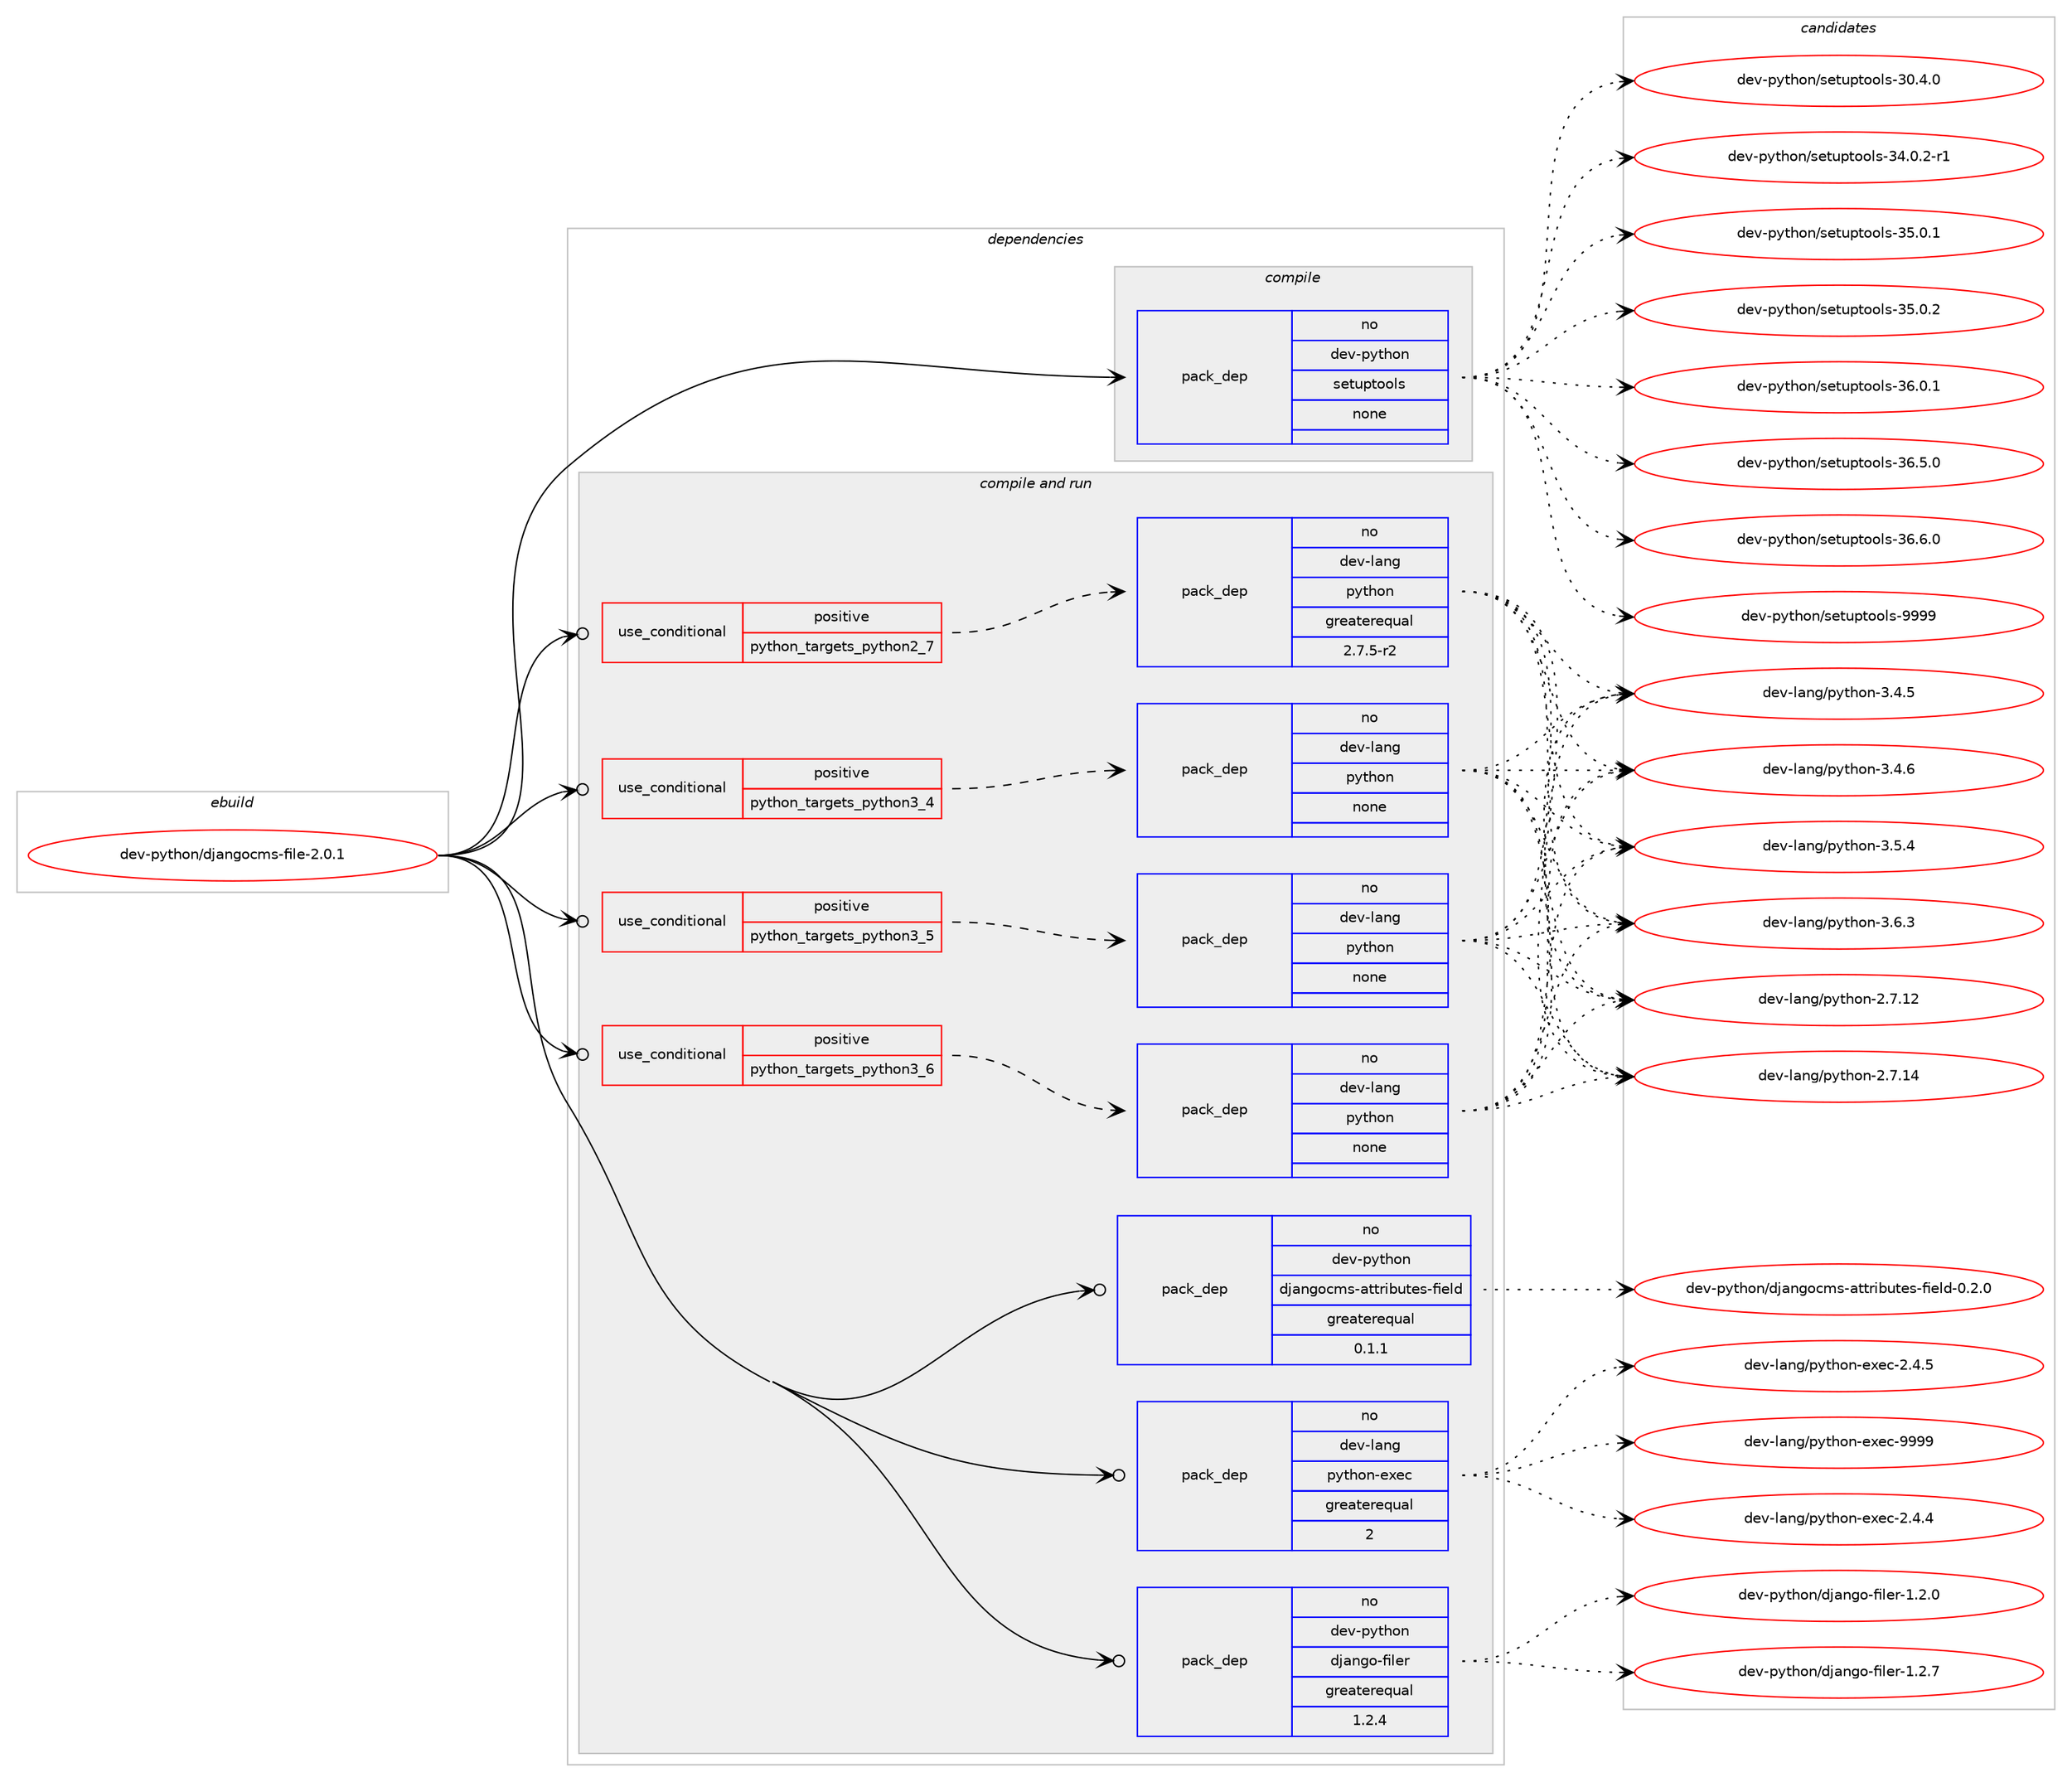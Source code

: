 digraph prolog {

# *************
# Graph options
# *************

newrank=true;
concentrate=true;
compound=true;
graph [rankdir=LR,fontname=Helvetica,fontsize=10,ranksep=1.5];#, ranksep=2.5, nodesep=0.2];
edge  [arrowhead=vee];
node  [fontname=Helvetica,fontsize=10];

# **********
# The ebuild
# **********

subgraph cluster_leftcol {
color=gray;
rank=same;
label=<<i>ebuild</i>>;
id [label="dev-python/djangocms-file-2.0.1", color=red, width=4, href="../dev-python/djangocms-file-2.0.1.svg"];
}

# ****************
# The dependencies
# ****************

subgraph cluster_midcol {
color=gray;
label=<<i>dependencies</i>>;
subgraph cluster_compile {
fillcolor="#eeeeee";
style=filled;
label=<<i>compile</i>>;
subgraph pack118887 {
dependency154683 [label=<<TABLE BORDER="0" CELLBORDER="1" CELLSPACING="0" CELLPADDING="4" WIDTH="220"><TR><TD ROWSPAN="6" CELLPADDING="30">pack_dep</TD></TR><TR><TD WIDTH="110">no</TD></TR><TR><TD>dev-python</TD></TR><TR><TD>setuptools</TD></TR><TR><TD>none</TD></TR><TR><TD></TD></TR></TABLE>>, shape=none, color=blue];
}
id:e -> dependency154683:w [weight=20,style="solid",arrowhead="vee"];
}
subgraph cluster_compileandrun {
fillcolor="#eeeeee";
style=filled;
label=<<i>compile and run</i>>;
subgraph cond31964 {
dependency154684 [label=<<TABLE BORDER="0" CELLBORDER="1" CELLSPACING="0" CELLPADDING="4"><TR><TD ROWSPAN="3" CELLPADDING="10">use_conditional</TD></TR><TR><TD>positive</TD></TR><TR><TD>python_targets_python2_7</TD></TR></TABLE>>, shape=none, color=red];
subgraph pack118888 {
dependency154685 [label=<<TABLE BORDER="0" CELLBORDER="1" CELLSPACING="0" CELLPADDING="4" WIDTH="220"><TR><TD ROWSPAN="6" CELLPADDING="30">pack_dep</TD></TR><TR><TD WIDTH="110">no</TD></TR><TR><TD>dev-lang</TD></TR><TR><TD>python</TD></TR><TR><TD>greaterequal</TD></TR><TR><TD>2.7.5-r2</TD></TR></TABLE>>, shape=none, color=blue];
}
dependency154684:e -> dependency154685:w [weight=20,style="dashed",arrowhead="vee"];
}
id:e -> dependency154684:w [weight=20,style="solid",arrowhead="odotvee"];
subgraph cond31965 {
dependency154686 [label=<<TABLE BORDER="0" CELLBORDER="1" CELLSPACING="0" CELLPADDING="4"><TR><TD ROWSPAN="3" CELLPADDING="10">use_conditional</TD></TR><TR><TD>positive</TD></TR><TR><TD>python_targets_python3_4</TD></TR></TABLE>>, shape=none, color=red];
subgraph pack118889 {
dependency154687 [label=<<TABLE BORDER="0" CELLBORDER="1" CELLSPACING="0" CELLPADDING="4" WIDTH="220"><TR><TD ROWSPAN="6" CELLPADDING="30">pack_dep</TD></TR><TR><TD WIDTH="110">no</TD></TR><TR><TD>dev-lang</TD></TR><TR><TD>python</TD></TR><TR><TD>none</TD></TR><TR><TD></TD></TR></TABLE>>, shape=none, color=blue];
}
dependency154686:e -> dependency154687:w [weight=20,style="dashed",arrowhead="vee"];
}
id:e -> dependency154686:w [weight=20,style="solid",arrowhead="odotvee"];
subgraph cond31966 {
dependency154688 [label=<<TABLE BORDER="0" CELLBORDER="1" CELLSPACING="0" CELLPADDING="4"><TR><TD ROWSPAN="3" CELLPADDING="10">use_conditional</TD></TR><TR><TD>positive</TD></TR><TR><TD>python_targets_python3_5</TD></TR></TABLE>>, shape=none, color=red];
subgraph pack118890 {
dependency154689 [label=<<TABLE BORDER="0" CELLBORDER="1" CELLSPACING="0" CELLPADDING="4" WIDTH="220"><TR><TD ROWSPAN="6" CELLPADDING="30">pack_dep</TD></TR><TR><TD WIDTH="110">no</TD></TR><TR><TD>dev-lang</TD></TR><TR><TD>python</TD></TR><TR><TD>none</TD></TR><TR><TD></TD></TR></TABLE>>, shape=none, color=blue];
}
dependency154688:e -> dependency154689:w [weight=20,style="dashed",arrowhead="vee"];
}
id:e -> dependency154688:w [weight=20,style="solid",arrowhead="odotvee"];
subgraph cond31967 {
dependency154690 [label=<<TABLE BORDER="0" CELLBORDER="1" CELLSPACING="0" CELLPADDING="4"><TR><TD ROWSPAN="3" CELLPADDING="10">use_conditional</TD></TR><TR><TD>positive</TD></TR><TR><TD>python_targets_python3_6</TD></TR></TABLE>>, shape=none, color=red];
subgraph pack118891 {
dependency154691 [label=<<TABLE BORDER="0" CELLBORDER="1" CELLSPACING="0" CELLPADDING="4" WIDTH="220"><TR><TD ROWSPAN="6" CELLPADDING="30">pack_dep</TD></TR><TR><TD WIDTH="110">no</TD></TR><TR><TD>dev-lang</TD></TR><TR><TD>python</TD></TR><TR><TD>none</TD></TR><TR><TD></TD></TR></TABLE>>, shape=none, color=blue];
}
dependency154690:e -> dependency154691:w [weight=20,style="dashed",arrowhead="vee"];
}
id:e -> dependency154690:w [weight=20,style="solid",arrowhead="odotvee"];
subgraph pack118892 {
dependency154692 [label=<<TABLE BORDER="0" CELLBORDER="1" CELLSPACING="0" CELLPADDING="4" WIDTH="220"><TR><TD ROWSPAN="6" CELLPADDING="30">pack_dep</TD></TR><TR><TD WIDTH="110">no</TD></TR><TR><TD>dev-lang</TD></TR><TR><TD>python-exec</TD></TR><TR><TD>greaterequal</TD></TR><TR><TD>2</TD></TR></TABLE>>, shape=none, color=blue];
}
id:e -> dependency154692:w [weight=20,style="solid",arrowhead="odotvee"];
subgraph pack118893 {
dependency154693 [label=<<TABLE BORDER="0" CELLBORDER="1" CELLSPACING="0" CELLPADDING="4" WIDTH="220"><TR><TD ROWSPAN="6" CELLPADDING="30">pack_dep</TD></TR><TR><TD WIDTH="110">no</TD></TR><TR><TD>dev-python</TD></TR><TR><TD>django-filer</TD></TR><TR><TD>greaterequal</TD></TR><TR><TD>1.2.4</TD></TR></TABLE>>, shape=none, color=blue];
}
id:e -> dependency154693:w [weight=20,style="solid",arrowhead="odotvee"];
subgraph pack118894 {
dependency154694 [label=<<TABLE BORDER="0" CELLBORDER="1" CELLSPACING="0" CELLPADDING="4" WIDTH="220"><TR><TD ROWSPAN="6" CELLPADDING="30">pack_dep</TD></TR><TR><TD WIDTH="110">no</TD></TR><TR><TD>dev-python</TD></TR><TR><TD>djangocms-attributes-field</TD></TR><TR><TD>greaterequal</TD></TR><TR><TD>0.1.1</TD></TR></TABLE>>, shape=none, color=blue];
}
id:e -> dependency154694:w [weight=20,style="solid",arrowhead="odotvee"];
}
subgraph cluster_run {
fillcolor="#eeeeee";
style=filled;
label=<<i>run</i>>;
}
}

# **************
# The candidates
# **************

subgraph cluster_choices {
rank=same;
color=gray;
label=<<i>candidates</i>>;

subgraph choice118887 {
color=black;
nodesep=1;
choice100101118451121211161041111104711510111611711211611111110811545514846524648 [label="dev-python/setuptools-30.4.0", color=red, width=4,href="../dev-python/setuptools-30.4.0.svg"];
choice1001011184511212111610411111047115101116117112116111111108115455152464846504511449 [label="dev-python/setuptools-34.0.2-r1", color=red, width=4,href="../dev-python/setuptools-34.0.2-r1.svg"];
choice100101118451121211161041111104711510111611711211611111110811545515346484649 [label="dev-python/setuptools-35.0.1", color=red, width=4,href="../dev-python/setuptools-35.0.1.svg"];
choice100101118451121211161041111104711510111611711211611111110811545515346484650 [label="dev-python/setuptools-35.0.2", color=red, width=4,href="../dev-python/setuptools-35.0.2.svg"];
choice100101118451121211161041111104711510111611711211611111110811545515446484649 [label="dev-python/setuptools-36.0.1", color=red, width=4,href="../dev-python/setuptools-36.0.1.svg"];
choice100101118451121211161041111104711510111611711211611111110811545515446534648 [label="dev-python/setuptools-36.5.0", color=red, width=4,href="../dev-python/setuptools-36.5.0.svg"];
choice100101118451121211161041111104711510111611711211611111110811545515446544648 [label="dev-python/setuptools-36.6.0", color=red, width=4,href="../dev-python/setuptools-36.6.0.svg"];
choice10010111845112121116104111110471151011161171121161111111081154557575757 [label="dev-python/setuptools-9999", color=red, width=4,href="../dev-python/setuptools-9999.svg"];
dependency154683:e -> choice100101118451121211161041111104711510111611711211611111110811545514846524648:w [style=dotted,weight="100"];
dependency154683:e -> choice1001011184511212111610411111047115101116117112116111111108115455152464846504511449:w [style=dotted,weight="100"];
dependency154683:e -> choice100101118451121211161041111104711510111611711211611111110811545515346484649:w [style=dotted,weight="100"];
dependency154683:e -> choice100101118451121211161041111104711510111611711211611111110811545515346484650:w [style=dotted,weight="100"];
dependency154683:e -> choice100101118451121211161041111104711510111611711211611111110811545515446484649:w [style=dotted,weight="100"];
dependency154683:e -> choice100101118451121211161041111104711510111611711211611111110811545515446534648:w [style=dotted,weight="100"];
dependency154683:e -> choice100101118451121211161041111104711510111611711211611111110811545515446544648:w [style=dotted,weight="100"];
dependency154683:e -> choice10010111845112121116104111110471151011161171121161111111081154557575757:w [style=dotted,weight="100"];
}
subgraph choice118888 {
color=black;
nodesep=1;
choice10010111845108971101034711212111610411111045504655464950 [label="dev-lang/python-2.7.12", color=red, width=4,href="../dev-lang/python-2.7.12.svg"];
choice10010111845108971101034711212111610411111045504655464952 [label="dev-lang/python-2.7.14", color=red, width=4,href="../dev-lang/python-2.7.14.svg"];
choice100101118451089711010347112121116104111110455146524653 [label="dev-lang/python-3.4.5", color=red, width=4,href="../dev-lang/python-3.4.5.svg"];
choice100101118451089711010347112121116104111110455146524654 [label="dev-lang/python-3.4.6", color=red, width=4,href="../dev-lang/python-3.4.6.svg"];
choice100101118451089711010347112121116104111110455146534652 [label="dev-lang/python-3.5.4", color=red, width=4,href="../dev-lang/python-3.5.4.svg"];
choice100101118451089711010347112121116104111110455146544651 [label="dev-lang/python-3.6.3", color=red, width=4,href="../dev-lang/python-3.6.3.svg"];
dependency154685:e -> choice10010111845108971101034711212111610411111045504655464950:w [style=dotted,weight="100"];
dependency154685:e -> choice10010111845108971101034711212111610411111045504655464952:w [style=dotted,weight="100"];
dependency154685:e -> choice100101118451089711010347112121116104111110455146524653:w [style=dotted,weight="100"];
dependency154685:e -> choice100101118451089711010347112121116104111110455146524654:w [style=dotted,weight="100"];
dependency154685:e -> choice100101118451089711010347112121116104111110455146534652:w [style=dotted,weight="100"];
dependency154685:e -> choice100101118451089711010347112121116104111110455146544651:w [style=dotted,weight="100"];
}
subgraph choice118889 {
color=black;
nodesep=1;
choice10010111845108971101034711212111610411111045504655464950 [label="dev-lang/python-2.7.12", color=red, width=4,href="../dev-lang/python-2.7.12.svg"];
choice10010111845108971101034711212111610411111045504655464952 [label="dev-lang/python-2.7.14", color=red, width=4,href="../dev-lang/python-2.7.14.svg"];
choice100101118451089711010347112121116104111110455146524653 [label="dev-lang/python-3.4.5", color=red, width=4,href="../dev-lang/python-3.4.5.svg"];
choice100101118451089711010347112121116104111110455146524654 [label="dev-lang/python-3.4.6", color=red, width=4,href="../dev-lang/python-3.4.6.svg"];
choice100101118451089711010347112121116104111110455146534652 [label="dev-lang/python-3.5.4", color=red, width=4,href="../dev-lang/python-3.5.4.svg"];
choice100101118451089711010347112121116104111110455146544651 [label="dev-lang/python-3.6.3", color=red, width=4,href="../dev-lang/python-3.6.3.svg"];
dependency154687:e -> choice10010111845108971101034711212111610411111045504655464950:w [style=dotted,weight="100"];
dependency154687:e -> choice10010111845108971101034711212111610411111045504655464952:w [style=dotted,weight="100"];
dependency154687:e -> choice100101118451089711010347112121116104111110455146524653:w [style=dotted,weight="100"];
dependency154687:e -> choice100101118451089711010347112121116104111110455146524654:w [style=dotted,weight="100"];
dependency154687:e -> choice100101118451089711010347112121116104111110455146534652:w [style=dotted,weight="100"];
dependency154687:e -> choice100101118451089711010347112121116104111110455146544651:w [style=dotted,weight="100"];
}
subgraph choice118890 {
color=black;
nodesep=1;
choice10010111845108971101034711212111610411111045504655464950 [label="dev-lang/python-2.7.12", color=red, width=4,href="../dev-lang/python-2.7.12.svg"];
choice10010111845108971101034711212111610411111045504655464952 [label="dev-lang/python-2.7.14", color=red, width=4,href="../dev-lang/python-2.7.14.svg"];
choice100101118451089711010347112121116104111110455146524653 [label="dev-lang/python-3.4.5", color=red, width=4,href="../dev-lang/python-3.4.5.svg"];
choice100101118451089711010347112121116104111110455146524654 [label="dev-lang/python-3.4.6", color=red, width=4,href="../dev-lang/python-3.4.6.svg"];
choice100101118451089711010347112121116104111110455146534652 [label="dev-lang/python-3.5.4", color=red, width=4,href="../dev-lang/python-3.5.4.svg"];
choice100101118451089711010347112121116104111110455146544651 [label="dev-lang/python-3.6.3", color=red, width=4,href="../dev-lang/python-3.6.3.svg"];
dependency154689:e -> choice10010111845108971101034711212111610411111045504655464950:w [style=dotted,weight="100"];
dependency154689:e -> choice10010111845108971101034711212111610411111045504655464952:w [style=dotted,weight="100"];
dependency154689:e -> choice100101118451089711010347112121116104111110455146524653:w [style=dotted,weight="100"];
dependency154689:e -> choice100101118451089711010347112121116104111110455146524654:w [style=dotted,weight="100"];
dependency154689:e -> choice100101118451089711010347112121116104111110455146534652:w [style=dotted,weight="100"];
dependency154689:e -> choice100101118451089711010347112121116104111110455146544651:w [style=dotted,weight="100"];
}
subgraph choice118891 {
color=black;
nodesep=1;
choice10010111845108971101034711212111610411111045504655464950 [label="dev-lang/python-2.7.12", color=red, width=4,href="../dev-lang/python-2.7.12.svg"];
choice10010111845108971101034711212111610411111045504655464952 [label="dev-lang/python-2.7.14", color=red, width=4,href="../dev-lang/python-2.7.14.svg"];
choice100101118451089711010347112121116104111110455146524653 [label="dev-lang/python-3.4.5", color=red, width=4,href="../dev-lang/python-3.4.5.svg"];
choice100101118451089711010347112121116104111110455146524654 [label="dev-lang/python-3.4.6", color=red, width=4,href="../dev-lang/python-3.4.6.svg"];
choice100101118451089711010347112121116104111110455146534652 [label="dev-lang/python-3.5.4", color=red, width=4,href="../dev-lang/python-3.5.4.svg"];
choice100101118451089711010347112121116104111110455146544651 [label="dev-lang/python-3.6.3", color=red, width=4,href="../dev-lang/python-3.6.3.svg"];
dependency154691:e -> choice10010111845108971101034711212111610411111045504655464950:w [style=dotted,weight="100"];
dependency154691:e -> choice10010111845108971101034711212111610411111045504655464952:w [style=dotted,weight="100"];
dependency154691:e -> choice100101118451089711010347112121116104111110455146524653:w [style=dotted,weight="100"];
dependency154691:e -> choice100101118451089711010347112121116104111110455146524654:w [style=dotted,weight="100"];
dependency154691:e -> choice100101118451089711010347112121116104111110455146534652:w [style=dotted,weight="100"];
dependency154691:e -> choice100101118451089711010347112121116104111110455146544651:w [style=dotted,weight="100"];
}
subgraph choice118892 {
color=black;
nodesep=1;
choice1001011184510897110103471121211161041111104510112010199455046524652 [label="dev-lang/python-exec-2.4.4", color=red, width=4,href="../dev-lang/python-exec-2.4.4.svg"];
choice1001011184510897110103471121211161041111104510112010199455046524653 [label="dev-lang/python-exec-2.4.5", color=red, width=4,href="../dev-lang/python-exec-2.4.5.svg"];
choice10010111845108971101034711212111610411111045101120101994557575757 [label="dev-lang/python-exec-9999", color=red, width=4,href="../dev-lang/python-exec-9999.svg"];
dependency154692:e -> choice1001011184510897110103471121211161041111104510112010199455046524652:w [style=dotted,weight="100"];
dependency154692:e -> choice1001011184510897110103471121211161041111104510112010199455046524653:w [style=dotted,weight="100"];
dependency154692:e -> choice10010111845108971101034711212111610411111045101120101994557575757:w [style=dotted,weight="100"];
}
subgraph choice118893 {
color=black;
nodesep=1;
choice10010111845112121116104111110471001069711010311145102105108101114454946504648 [label="dev-python/django-filer-1.2.0", color=red, width=4,href="../dev-python/django-filer-1.2.0.svg"];
choice10010111845112121116104111110471001069711010311145102105108101114454946504655 [label="dev-python/django-filer-1.2.7", color=red, width=4,href="../dev-python/django-filer-1.2.7.svg"];
dependency154693:e -> choice10010111845112121116104111110471001069711010311145102105108101114454946504648:w [style=dotted,weight="100"];
dependency154693:e -> choice10010111845112121116104111110471001069711010311145102105108101114454946504655:w [style=dotted,weight="100"];
}
subgraph choice118894 {
color=black;
nodesep=1;
choice1001011184511212111610411111047100106971101031119910911545971161161141059811711610111545102105101108100454846504648 [label="dev-python/djangocms-attributes-field-0.2.0", color=red, width=4,href="../dev-python/djangocms-attributes-field-0.2.0.svg"];
dependency154694:e -> choice1001011184511212111610411111047100106971101031119910911545971161161141059811711610111545102105101108100454846504648:w [style=dotted,weight="100"];
}
}

}
